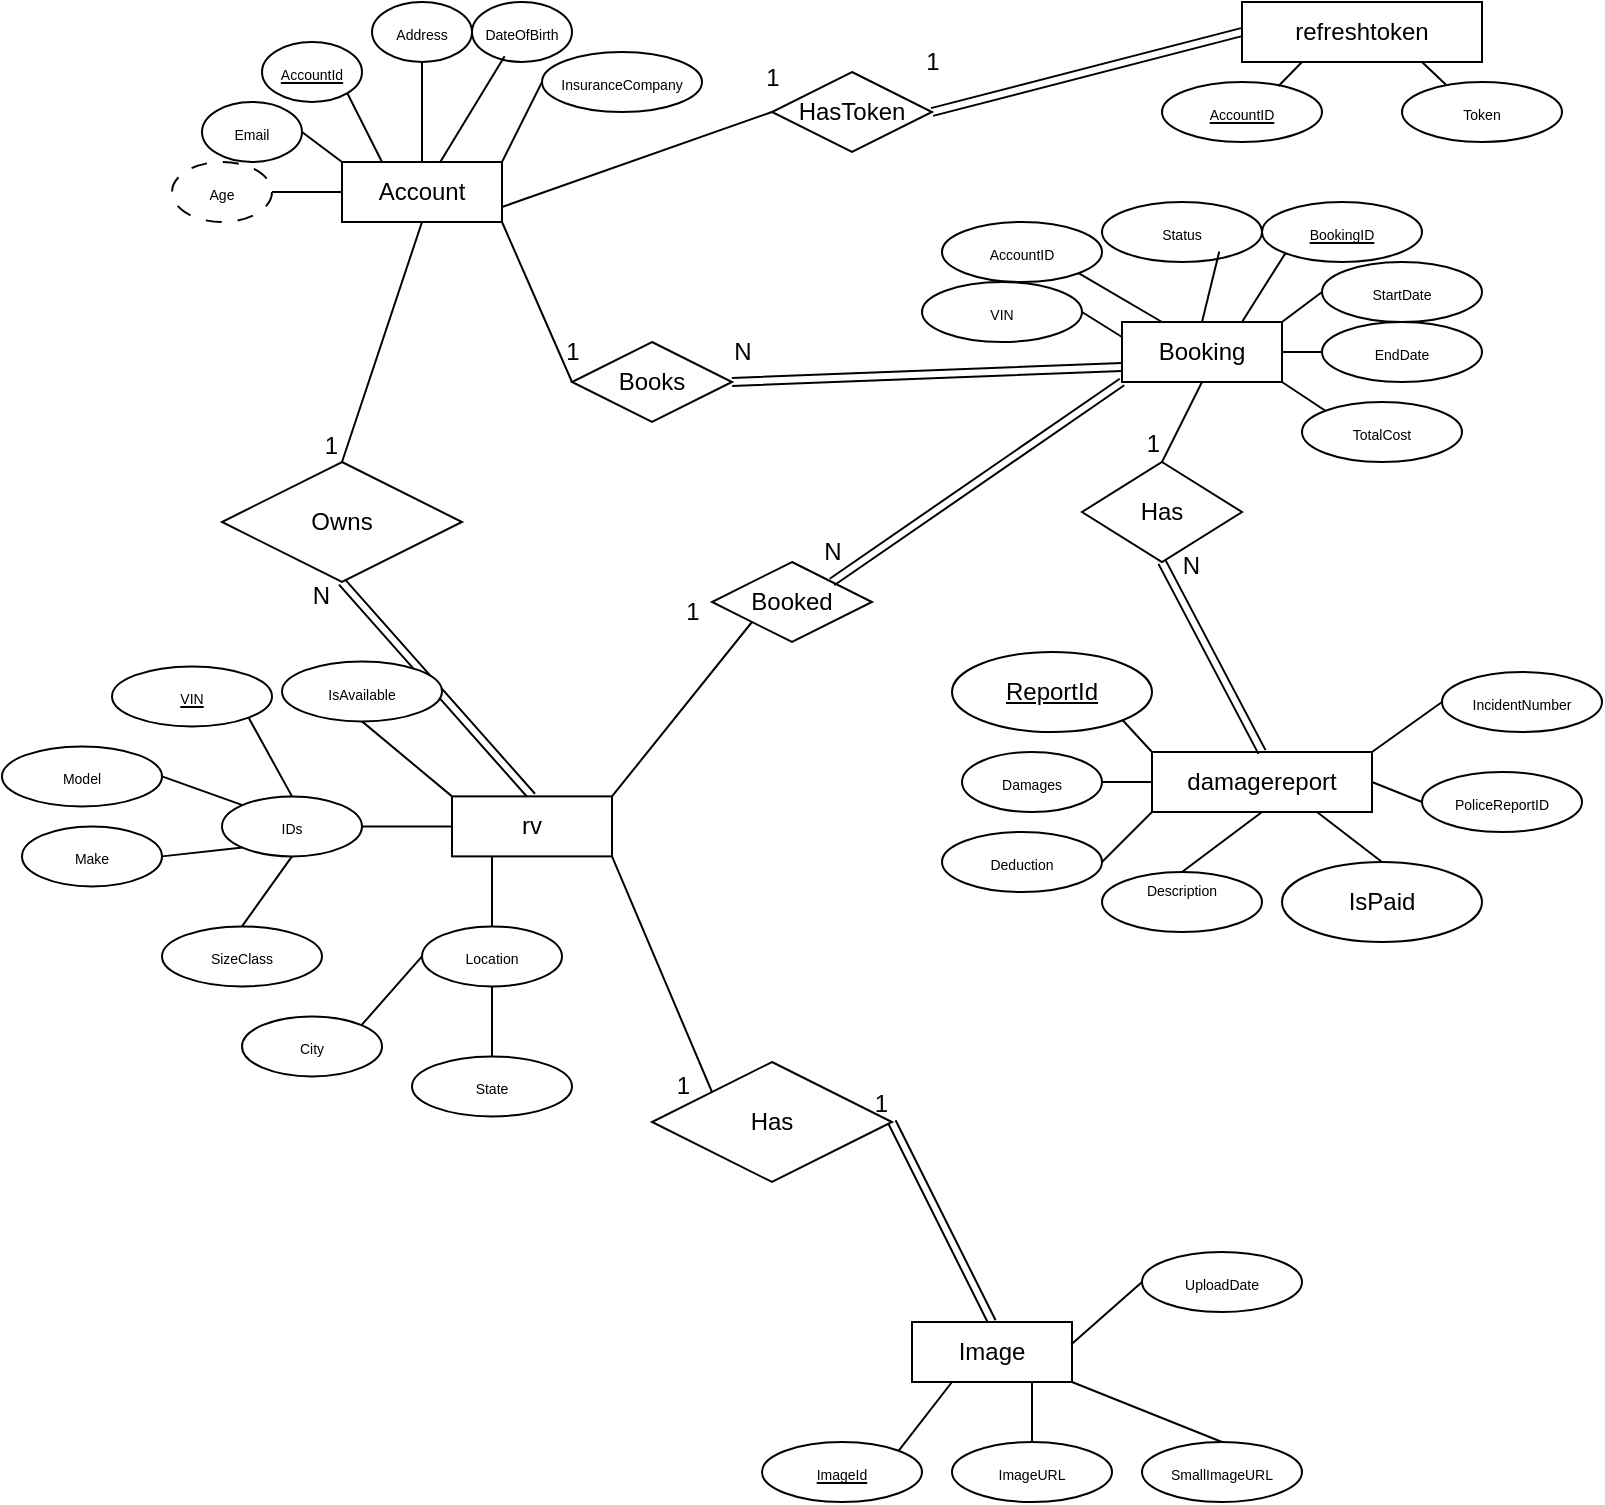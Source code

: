 <mxfile version="27.0.9">
  <diagram name="Page-1" id="gnzkqV7MSjKjHbx5_xEv">
    <mxGraphModel dx="1701" dy="898" grid="1" gridSize="10" guides="1" tooltips="1" connect="1" arrows="1" fold="1" page="1" pageScale="1" pageWidth="850" pageHeight="1100" math="0" shadow="0">
      <root>
        <mxCell id="0" />
        <mxCell id="1" parent="0" />
        <mxCell id="kbWp9_dXnPDkXdaLxwOh-1" value="&lt;div&gt;Booking&lt;/div&gt;" style="rounded=0;whiteSpace=wrap;html=1;" parent="1" vertex="1">
          <mxGeometry x="600" y="240" width="80" height="30" as="geometry" />
        </mxCell>
        <mxCell id="kbWp9_dXnPDkXdaLxwOh-2" value="&lt;div&gt;refreshtoken&lt;/div&gt;" style="rounded=0;whiteSpace=wrap;html=1;" parent="1" vertex="1">
          <mxGeometry x="660" y="80" width="120" height="30" as="geometry" />
        </mxCell>
        <mxCell id="kbWp9_dXnPDkXdaLxwOh-3" value="HasToken" style="rhombus;whiteSpace=wrap;html=1;" parent="1" vertex="1">
          <mxGeometry x="425" y="115" width="80" height="40" as="geometry" />
        </mxCell>
        <mxCell id="kbWp9_dXnPDkXdaLxwOh-5" value="&lt;font style=&quot;font-size: 7px;&quot;&gt;&lt;u&gt;AccountID&lt;/u&gt;&lt;/font&gt;" style="ellipse;whiteSpace=wrap;html=1;" parent="1" vertex="1">
          <mxGeometry x="620" y="120" width="80" height="30" as="geometry" />
        </mxCell>
        <mxCell id="kbWp9_dXnPDkXdaLxwOh-6" value="&lt;font style=&quot;font-size: 7px;&quot;&gt;Token&lt;/font&gt;" style="ellipse;whiteSpace=wrap;html=1;" parent="1" vertex="1">
          <mxGeometry x="740" y="120" width="80" height="30" as="geometry" />
        </mxCell>
        <mxCell id="kbWp9_dXnPDkXdaLxwOh-7" value="&lt;font style=&quot;font-size: 7px;&quot;&gt;AccountID&lt;/font&gt;" style="ellipse;whiteSpace=wrap;html=1;" parent="1" vertex="1">
          <mxGeometry x="510" y="190" width="80" height="30" as="geometry" />
        </mxCell>
        <mxCell id="kbWp9_dXnPDkXdaLxwOh-8" value="&lt;font style=&quot;font-size: 7px;&quot;&gt;&lt;u&gt;BookingID&lt;/u&gt;&lt;/font&gt;" style="ellipse;whiteSpace=wrap;html=1;" parent="1" vertex="1">
          <mxGeometry x="670" y="180" width="80" height="30" as="geometry" />
        </mxCell>
        <mxCell id="kbWp9_dXnPDkXdaLxwOh-9" value="&lt;font style=&quot;font-size: 7px;&quot;&gt;EndDate&lt;/font&gt;" style="ellipse;whiteSpace=wrap;html=1;" parent="1" vertex="1">
          <mxGeometry x="700" y="240" width="80" height="30" as="geometry" />
        </mxCell>
        <mxCell id="kbWp9_dXnPDkXdaLxwOh-10" value="&lt;font style=&quot;font-size: 7px;&quot;&gt;StartDate&lt;/font&gt;" style="ellipse;whiteSpace=wrap;html=1;" parent="1" vertex="1">
          <mxGeometry x="700" y="210" width="80" height="30" as="geometry" />
        </mxCell>
        <mxCell id="kbWp9_dXnPDkXdaLxwOh-11" value="&lt;font style=&quot;font-size: 7px;&quot;&gt;Status&lt;/font&gt;" style="ellipse;whiteSpace=wrap;html=1;" parent="1" vertex="1">
          <mxGeometry x="590" y="180" width="80" height="30" as="geometry" />
        </mxCell>
        <mxCell id="kbWp9_dXnPDkXdaLxwOh-12" value="&lt;font style=&quot;font-size: 7px;&quot;&gt;TotalCost&lt;/font&gt;" style="ellipse;whiteSpace=wrap;html=1;" parent="1" vertex="1">
          <mxGeometry x="690" y="280" width="80" height="30" as="geometry" />
        </mxCell>
        <mxCell id="kbWp9_dXnPDkXdaLxwOh-13" value="&lt;font style=&quot;font-size: 7px;&quot;&gt;VIN&lt;/font&gt;" style="ellipse;whiteSpace=wrap;html=1;" parent="1" vertex="1">
          <mxGeometry x="500" y="220" width="80" height="30" as="geometry" />
        </mxCell>
        <mxCell id="kbWp9_dXnPDkXdaLxwOh-14" value="" style="endArrow=none;html=1;rounded=0;entryX=0.25;entryY=1;entryDx=0;entryDy=0;exitX=0.727;exitY=0.071;exitDx=0;exitDy=0;exitPerimeter=0;" parent="1" source="kbWp9_dXnPDkXdaLxwOh-5" target="kbWp9_dXnPDkXdaLxwOh-2" edge="1">
          <mxGeometry width="50" height="50" relative="1" as="geometry">
            <mxPoint x="450" y="470" as="sourcePoint" />
            <mxPoint x="500" y="420" as="targetPoint" />
          </mxGeometry>
        </mxCell>
        <mxCell id="kbWp9_dXnPDkXdaLxwOh-15" value="" style="endArrow=none;html=1;rounded=0;entryX=0.75;entryY=1;entryDx=0;entryDy=0;exitX=0.275;exitY=0.047;exitDx=0;exitDy=0;exitPerimeter=0;" parent="1" source="kbWp9_dXnPDkXdaLxwOh-6" target="kbWp9_dXnPDkXdaLxwOh-2" edge="1">
          <mxGeometry width="50" height="50" relative="1" as="geometry">
            <mxPoint x="680" y="127" as="sourcePoint" />
            <mxPoint x="702" y="110" as="targetPoint" />
          </mxGeometry>
        </mxCell>
        <mxCell id="kbWp9_dXnPDkXdaLxwOh-16" value="" style="endArrow=none;html=1;rounded=0;entryX=1;entryY=1;entryDx=0;entryDy=0;exitX=0;exitY=0;exitDx=0;exitDy=0;" parent="1" source="kbWp9_dXnPDkXdaLxwOh-12" target="kbWp9_dXnPDkXdaLxwOh-1" edge="1">
          <mxGeometry width="50" height="50" relative="1" as="geometry">
            <mxPoint x="450" y="460" as="sourcePoint" />
            <mxPoint x="500" y="410" as="targetPoint" />
          </mxGeometry>
        </mxCell>
        <mxCell id="kbWp9_dXnPDkXdaLxwOh-17" value="" style="endArrow=none;html=1;rounded=0;entryX=1;entryY=0.5;entryDx=0;entryDy=0;exitX=0;exitY=0.5;exitDx=0;exitDy=0;" parent="1" source="kbWp9_dXnPDkXdaLxwOh-9" target="kbWp9_dXnPDkXdaLxwOh-1" edge="1">
          <mxGeometry width="50" height="50" relative="1" as="geometry">
            <mxPoint x="712" y="284" as="sourcePoint" />
            <mxPoint x="690" y="270" as="targetPoint" />
          </mxGeometry>
        </mxCell>
        <mxCell id="kbWp9_dXnPDkXdaLxwOh-18" value="" style="endArrow=none;html=1;rounded=0;entryX=1;entryY=1;entryDx=0;entryDy=0;exitX=0;exitY=0.5;exitDx=0;exitDy=0;" parent="1" source="kbWp9_dXnPDkXdaLxwOh-10" edge="1">
          <mxGeometry width="50" height="50" relative="1" as="geometry">
            <mxPoint x="702" y="254" as="sourcePoint" />
            <mxPoint x="680" y="240" as="targetPoint" />
          </mxGeometry>
        </mxCell>
        <mxCell id="kbWp9_dXnPDkXdaLxwOh-19" value="" style="endArrow=none;html=1;rounded=0;entryX=0.75;entryY=0;entryDx=0;entryDy=0;exitX=0;exitY=1;exitDx=0;exitDy=0;" parent="1" source="kbWp9_dXnPDkXdaLxwOh-8" target="kbWp9_dXnPDkXdaLxwOh-1" edge="1">
          <mxGeometry width="50" height="50" relative="1" as="geometry">
            <mxPoint x="692" y="244" as="sourcePoint" />
            <mxPoint x="670" y="230" as="targetPoint" />
          </mxGeometry>
        </mxCell>
        <mxCell id="kbWp9_dXnPDkXdaLxwOh-20" value="" style="endArrow=none;html=1;rounded=0;entryX=0.5;entryY=0;entryDx=0;entryDy=0;exitX=0.733;exitY=0.825;exitDx=0;exitDy=0;exitPerimeter=0;" parent="1" source="kbWp9_dXnPDkXdaLxwOh-11" target="kbWp9_dXnPDkXdaLxwOh-1" edge="1">
          <mxGeometry width="50" height="50" relative="1" as="geometry">
            <mxPoint x="672" y="224" as="sourcePoint" />
            <mxPoint x="650" y="210" as="targetPoint" />
          </mxGeometry>
        </mxCell>
        <mxCell id="kbWp9_dXnPDkXdaLxwOh-21" value="" style="endArrow=none;html=1;rounded=0;entryX=1;entryY=1;entryDx=0;entryDy=0;exitX=0.25;exitY=0;exitDx=0;exitDy=0;" parent="1" source="kbWp9_dXnPDkXdaLxwOh-1" target="kbWp9_dXnPDkXdaLxwOh-7" edge="1">
          <mxGeometry width="50" height="50" relative="1" as="geometry">
            <mxPoint x="622" y="254" as="sourcePoint" />
            <mxPoint x="600" y="240" as="targetPoint" />
          </mxGeometry>
        </mxCell>
        <mxCell id="kbWp9_dXnPDkXdaLxwOh-22" value="" style="endArrow=none;html=1;rounded=0;entryX=1;entryY=0.5;entryDx=0;entryDy=0;exitX=0;exitY=0.25;exitDx=0;exitDy=0;" parent="1" source="kbWp9_dXnPDkXdaLxwOh-1" target="kbWp9_dXnPDkXdaLxwOh-13" edge="1">
          <mxGeometry width="50" height="50" relative="1" as="geometry">
            <mxPoint x="602" y="264" as="sourcePoint" />
            <mxPoint x="580" y="250" as="targetPoint" />
          </mxGeometry>
        </mxCell>
        <mxCell id="kbWp9_dXnPDkXdaLxwOh-23" value="Owns" style="shape=rhombus;perimeter=rhombusPerimeter;whiteSpace=wrap;html=1;align=center;" parent="1" vertex="1">
          <mxGeometry x="150" y="310" width="120" height="60" as="geometry" />
        </mxCell>
        <mxCell id="kbWp9_dXnPDkXdaLxwOh-24" value="&lt;div&gt;damagereport&lt;/div&gt;" style="rounded=0;whiteSpace=wrap;html=1;" parent="1" vertex="1">
          <mxGeometry x="615" y="455" width="110" height="30" as="geometry" />
        </mxCell>
        <mxCell id="kbWp9_dXnPDkXdaLxwOh-25" value="&lt;font style=&quot;font-size: 7px;&quot;&gt;IncidentNumber&lt;/font&gt;" style="ellipse;whiteSpace=wrap;html=1;" parent="1" vertex="1">
          <mxGeometry x="760" y="415" width="80" height="30" as="geometry" />
        </mxCell>
        <mxCell id="kbWp9_dXnPDkXdaLxwOh-26" value="&lt;font style=&quot;font-size: 7px;&quot;&gt;Damages&lt;/font&gt;" style="ellipse;whiteSpace=wrap;html=1;" parent="1" vertex="1">
          <mxGeometry x="520" y="455" width="70" height="30" as="geometry" />
        </mxCell>
        <mxCell id="kbWp9_dXnPDkXdaLxwOh-27" value="&lt;font style=&quot;font-size: 7px;&quot;&gt;Deduction&lt;/font&gt;" style="ellipse;whiteSpace=wrap;html=1;" parent="1" vertex="1">
          <mxGeometry x="510" y="495" width="80" height="30" as="geometry" />
        </mxCell>
        <mxCell id="kbWp9_dXnPDkXdaLxwOh-28" value="&lt;font style=&quot;font-size: 7px;&quot;&gt;PoliceReportID&lt;/font&gt;" style="ellipse;whiteSpace=wrap;html=1;" parent="1" vertex="1">
          <mxGeometry x="750" y="465" width="80" height="30" as="geometry" />
        </mxCell>
        <mxCell id="kbWp9_dXnPDkXdaLxwOh-29" value="&lt;font style=&quot;font-size: 7px;&quot;&gt;Description&lt;/font&gt;&lt;div&gt;&lt;font style=&quot;font-size: 7px;&quot;&gt;&lt;br&gt;&lt;/font&gt;&lt;/div&gt;" style="ellipse;whiteSpace=wrap;html=1;" parent="1" vertex="1">
          <mxGeometry x="590" y="515" width="80" height="30" as="geometry" />
        </mxCell>
        <mxCell id="kbWp9_dXnPDkXdaLxwOh-30" value="IsPaid" style="ellipse;whiteSpace=wrap;html=1;align=center;" parent="1" vertex="1">
          <mxGeometry x="680" y="510" width="100" height="40" as="geometry" />
        </mxCell>
        <mxCell id="kbWp9_dXnPDkXdaLxwOh-31" value="ReportId" style="ellipse;whiteSpace=wrap;html=1;align=center;fontStyle=4;" parent="1" vertex="1">
          <mxGeometry x="515" y="405" width="100" height="40" as="geometry" />
        </mxCell>
        <mxCell id="kbWp9_dXnPDkXdaLxwOh-32" value="" style="endArrow=none;html=1;rounded=0;exitX=1;exitY=1;exitDx=0;exitDy=0;entryX=0;entryY=0;entryDx=0;entryDy=0;" parent="1" source="kbWp9_dXnPDkXdaLxwOh-31" target="kbWp9_dXnPDkXdaLxwOh-24" edge="1">
          <mxGeometry relative="1" as="geometry">
            <mxPoint x="580" y="515" as="sourcePoint" />
            <mxPoint x="740" y="515" as="targetPoint" />
          </mxGeometry>
        </mxCell>
        <mxCell id="kbWp9_dXnPDkXdaLxwOh-33" value="" style="endArrow=none;html=1;rounded=0;exitX=1;exitY=0.5;exitDx=0;exitDy=0;entryX=0;entryY=0.5;entryDx=0;entryDy=0;" parent="1" source="kbWp9_dXnPDkXdaLxwOh-26" target="kbWp9_dXnPDkXdaLxwOh-24" edge="1">
          <mxGeometry relative="1" as="geometry">
            <mxPoint x="580" y="515" as="sourcePoint" />
            <mxPoint x="740" y="515" as="targetPoint" />
          </mxGeometry>
        </mxCell>
        <mxCell id="kbWp9_dXnPDkXdaLxwOh-34" value="" style="endArrow=none;html=1;rounded=0;exitX=1;exitY=0.5;exitDx=0;exitDy=0;entryX=0;entryY=1;entryDx=0;entryDy=0;" parent="1" source="kbWp9_dXnPDkXdaLxwOh-27" target="kbWp9_dXnPDkXdaLxwOh-24" edge="1">
          <mxGeometry relative="1" as="geometry">
            <mxPoint x="580" y="515" as="sourcePoint" />
            <mxPoint x="740" y="515" as="targetPoint" />
          </mxGeometry>
        </mxCell>
        <mxCell id="kbWp9_dXnPDkXdaLxwOh-35" value="" style="endArrow=none;html=1;rounded=0;exitX=0.5;exitY=0;exitDx=0;exitDy=0;entryX=0.5;entryY=1;entryDx=0;entryDy=0;" parent="1" source="kbWp9_dXnPDkXdaLxwOh-29" target="kbWp9_dXnPDkXdaLxwOh-24" edge="1">
          <mxGeometry relative="1" as="geometry">
            <mxPoint x="580" y="515" as="sourcePoint" />
            <mxPoint x="740" y="515" as="targetPoint" />
          </mxGeometry>
        </mxCell>
        <mxCell id="kbWp9_dXnPDkXdaLxwOh-36" value="" style="endArrow=none;html=1;rounded=0;entryX=0.5;entryY=0;entryDx=0;entryDy=0;exitX=0.75;exitY=1;exitDx=0;exitDy=0;" parent="1" source="kbWp9_dXnPDkXdaLxwOh-24" target="kbWp9_dXnPDkXdaLxwOh-30" edge="1">
          <mxGeometry relative="1" as="geometry">
            <mxPoint x="565" y="505" as="sourcePoint" />
            <mxPoint x="725" y="505" as="targetPoint" />
          </mxGeometry>
        </mxCell>
        <mxCell id="kbWp9_dXnPDkXdaLxwOh-37" value="" style="endArrow=none;html=1;rounded=0;exitX=1;exitY=0.5;exitDx=0;exitDy=0;entryX=0;entryY=0.5;entryDx=0;entryDy=0;" parent="1" source="kbWp9_dXnPDkXdaLxwOh-24" target="kbWp9_dXnPDkXdaLxwOh-28" edge="1">
          <mxGeometry relative="1" as="geometry">
            <mxPoint x="580" y="515" as="sourcePoint" />
            <mxPoint x="740" y="515" as="targetPoint" />
          </mxGeometry>
        </mxCell>
        <mxCell id="kbWp9_dXnPDkXdaLxwOh-38" value="" style="endArrow=none;html=1;rounded=0;entryX=0;entryY=0.5;entryDx=0;entryDy=0;exitX=1;exitY=0;exitDx=0;exitDy=0;" parent="1" source="kbWp9_dXnPDkXdaLxwOh-24" target="kbWp9_dXnPDkXdaLxwOh-25" edge="1">
          <mxGeometry relative="1" as="geometry">
            <mxPoint x="580" y="515" as="sourcePoint" />
            <mxPoint x="740" y="515" as="targetPoint" />
          </mxGeometry>
        </mxCell>
        <mxCell id="kbWp9_dXnPDkXdaLxwOh-39" value="" style="shape=link;html=1;rounded=0;exitX=0.5;exitY=0;exitDx=0;exitDy=0;entryX=0.5;entryY=1;entryDx=0;entryDy=0;" parent="1" source="kbWp9_dXnPDkXdaLxwOh-105" target="kbWp9_dXnPDkXdaLxwOh-23" edge="1">
          <mxGeometry relative="1" as="geometry">
            <mxPoint x="240" y="360" as="sourcePoint" />
            <mxPoint x="400" y="360" as="targetPoint" />
          </mxGeometry>
        </mxCell>
        <mxCell id="kbWp9_dXnPDkXdaLxwOh-40" value="N" style="resizable=0;html=1;whiteSpace=wrap;align=right;verticalAlign=bottom;" parent="kbWp9_dXnPDkXdaLxwOh-39" connectable="0" vertex="1">
          <mxGeometry x="1" relative="1" as="geometry">
            <mxPoint x="-5" y="15" as="offset" />
          </mxGeometry>
        </mxCell>
        <mxCell id="kbWp9_dXnPDkXdaLxwOh-41" value="" style="endArrow=none;html=1;rounded=0;entryX=0.5;entryY=0;entryDx=0;entryDy=0;exitX=0.5;exitY=1;exitDx=0;exitDy=0;" parent="1" source="kbWp9_dXnPDkXdaLxwOh-45" target="kbWp9_dXnPDkXdaLxwOh-23" edge="1">
          <mxGeometry relative="1" as="geometry">
            <mxPoint x="240" y="360" as="sourcePoint" />
            <mxPoint x="400" y="360" as="targetPoint" />
          </mxGeometry>
        </mxCell>
        <mxCell id="kbWp9_dXnPDkXdaLxwOh-42" value="1" style="resizable=0;html=1;whiteSpace=wrap;align=right;verticalAlign=bottom;" parent="kbWp9_dXnPDkXdaLxwOh-41" connectable="0" vertex="1">
          <mxGeometry x="1" relative="1" as="geometry" />
        </mxCell>
        <mxCell id="kbWp9_dXnPDkXdaLxwOh-43" value="" style="group" parent="1" connectable="0" vertex="1">
          <mxGeometry x="140" y="80" width="250" height="110" as="geometry" />
        </mxCell>
        <mxCell id="kbWp9_dXnPDkXdaLxwOh-44" style="edgeStyle=orthogonalEdgeStyle;rounded=0;orthogonalLoop=1;jettySize=auto;html=1;exitX=0.5;exitY=1;exitDx=0;exitDy=0;" parent="kbWp9_dXnPDkXdaLxwOh-43" source="kbWp9_dXnPDkXdaLxwOh-45" edge="1">
          <mxGeometry relative="1" as="geometry">
            <mxPoint x="120.0" y="100.0" as="targetPoint" />
          </mxGeometry>
        </mxCell>
        <mxCell id="kbWp9_dXnPDkXdaLxwOh-45" value="&lt;div&gt;Account&lt;/div&gt;" style="rounded=0;whiteSpace=wrap;html=1;" parent="kbWp9_dXnPDkXdaLxwOh-43" vertex="1">
          <mxGeometry x="70" y="80" width="80" height="30" as="geometry" />
        </mxCell>
        <mxCell id="kbWp9_dXnPDkXdaLxwOh-46" value="&lt;font style=&quot;font-size: 7px;&quot;&gt;&lt;u&gt;AccountId&lt;/u&gt;&lt;/font&gt;" style="ellipse;whiteSpace=wrap;html=1;" parent="kbWp9_dXnPDkXdaLxwOh-43" vertex="1">
          <mxGeometry x="30" y="20" width="50" height="30" as="geometry" />
        </mxCell>
        <mxCell id="kbWp9_dXnPDkXdaLxwOh-47" value="&lt;font style=&quot;font-size: 7px;&quot;&gt;Address&lt;/font&gt;" style="ellipse;whiteSpace=wrap;html=1;" parent="kbWp9_dXnPDkXdaLxwOh-43" vertex="1">
          <mxGeometry x="85" width="50" height="30" as="geometry" />
        </mxCell>
        <mxCell id="kbWp9_dXnPDkXdaLxwOh-48" value="&lt;font style=&quot;font-size: 7px;&quot;&gt;DateOfBirth&lt;/font&gt;" style="ellipse;whiteSpace=wrap;html=1;" parent="kbWp9_dXnPDkXdaLxwOh-43" vertex="1">
          <mxGeometry x="135" width="50" height="30" as="geometry" />
        </mxCell>
        <mxCell id="kbWp9_dXnPDkXdaLxwOh-49" value="&lt;font style=&quot;font-size: 7px;&quot;&gt;InsuranceCompany&lt;/font&gt;" style="ellipse;whiteSpace=wrap;html=1;" parent="kbWp9_dXnPDkXdaLxwOh-43" vertex="1">
          <mxGeometry x="170" y="25" width="80" height="30" as="geometry" />
        </mxCell>
        <mxCell id="kbWp9_dXnPDkXdaLxwOh-50" value="" style="endArrow=none;html=1;rounded=0;entryX=1;entryY=0;entryDx=0;entryDy=0;exitX=0;exitY=0.5;exitDx=0;exitDy=0;" parent="kbWp9_dXnPDkXdaLxwOh-43" source="kbWp9_dXnPDkXdaLxwOh-49" target="kbWp9_dXnPDkXdaLxwOh-45" edge="1">
          <mxGeometry width="50" height="50" relative="1" as="geometry">
            <mxPoint x="172" y="84" as="sourcePoint" />
            <mxPoint x="150" y="70" as="targetPoint" />
          </mxGeometry>
        </mxCell>
        <mxCell id="kbWp9_dXnPDkXdaLxwOh-51" value="" style="endArrow=none;html=1;rounded=0;exitX=0.326;exitY=0.904;exitDx=0;exitDy=0;exitPerimeter=0;" parent="kbWp9_dXnPDkXdaLxwOh-43" source="kbWp9_dXnPDkXdaLxwOh-48" target="kbWp9_dXnPDkXdaLxwOh-45" edge="1">
          <mxGeometry width="50" height="50" relative="1" as="geometry">
            <mxPoint x="172" y="54" as="sourcePoint" />
            <mxPoint x="150" y="40" as="targetPoint" />
          </mxGeometry>
        </mxCell>
        <mxCell id="kbWp9_dXnPDkXdaLxwOh-52" value="" style="endArrow=none;html=1;rounded=0;entryX=0.5;entryY=0;entryDx=0;entryDy=0;exitX=0.5;exitY=1;exitDx=0;exitDy=0;" parent="kbWp9_dXnPDkXdaLxwOh-43" source="kbWp9_dXnPDkXdaLxwOh-47" target="kbWp9_dXnPDkXdaLxwOh-45" edge="1">
          <mxGeometry width="50" height="50" relative="1" as="geometry">
            <mxPoint x="132" y="44" as="sourcePoint" />
            <mxPoint x="110" y="30" as="targetPoint" />
          </mxGeometry>
        </mxCell>
        <mxCell id="kbWp9_dXnPDkXdaLxwOh-53" value="" style="endArrow=none;html=1;rounded=0;entryX=1;entryY=1;entryDx=0;entryDy=0;exitX=0.25;exitY=0;exitDx=0;exitDy=0;" parent="kbWp9_dXnPDkXdaLxwOh-43" source="kbWp9_dXnPDkXdaLxwOh-45" target="kbWp9_dXnPDkXdaLxwOh-46" edge="1">
          <mxGeometry width="50" height="50" relative="1" as="geometry">
            <mxPoint x="102" y="74" as="sourcePoint" />
            <mxPoint x="80" y="60" as="targetPoint" />
          </mxGeometry>
        </mxCell>
        <mxCell id="eeOFodkYIALJH-LuQLqH-1" value="&lt;font style=&quot;font-size: 7px;&quot;&gt;Email&lt;/font&gt;" style="ellipse;whiteSpace=wrap;html=1;" parent="kbWp9_dXnPDkXdaLxwOh-43" vertex="1">
          <mxGeometry y="50" width="50" height="30" as="geometry" />
        </mxCell>
        <mxCell id="eeOFodkYIALJH-LuQLqH-2" value="" style="endArrow=none;html=1;rounded=0;entryX=1;entryY=0.5;entryDx=0;entryDy=0;exitX=0;exitY=0;exitDx=0;exitDy=0;" parent="kbWp9_dXnPDkXdaLxwOh-43" source="kbWp9_dXnPDkXdaLxwOh-45" target="eeOFodkYIALJH-LuQLqH-1" edge="1">
          <mxGeometry width="50" height="50" relative="1" as="geometry">
            <mxPoint x="87" y="94" as="sourcePoint" />
            <mxPoint x="70" y="60" as="targetPoint" />
          </mxGeometry>
        </mxCell>
        <mxCell id="ydFlUFZNbMByDoIbVYhk-1" value="&lt;font style=&quot;font-size: 7px;&quot;&gt;Age&lt;/font&gt;" style="ellipse;whiteSpace=wrap;html=1;dashed=1;dashPattern=8 8;" vertex="1" parent="kbWp9_dXnPDkXdaLxwOh-43">
          <mxGeometry x="-15" y="80" width="50" height="30" as="geometry" />
        </mxCell>
        <mxCell id="ydFlUFZNbMByDoIbVYhk-2" value="" style="endArrow=none;html=1;rounded=0;entryX=0;entryY=0.5;entryDx=0;entryDy=0;exitX=1;exitY=0.5;exitDx=0;exitDy=0;" edge="1" parent="kbWp9_dXnPDkXdaLxwOh-43" source="ydFlUFZNbMByDoIbVYhk-1" target="kbWp9_dXnPDkXdaLxwOh-45">
          <mxGeometry width="50" height="50" relative="1" as="geometry">
            <mxPoint x="75" y="85" as="sourcePoint" />
            <mxPoint x="55" y="70" as="targetPoint" />
          </mxGeometry>
        </mxCell>
        <mxCell id="kbWp9_dXnPDkXdaLxwOh-54" value="Has" style="rhombus;whiteSpace=wrap;html=1;" parent="1" vertex="1">
          <mxGeometry x="580" y="310" width="80" height="50" as="geometry" />
        </mxCell>
        <mxCell id="kbWp9_dXnPDkXdaLxwOh-55" value="" style="shape=link;html=1;rounded=0;entryX=0.5;entryY=0;entryDx=0;entryDy=0;" parent="1" target="kbWp9_dXnPDkXdaLxwOh-24" edge="1">
          <mxGeometry relative="1" as="geometry">
            <mxPoint x="620" y="360" as="sourcePoint" />
            <mxPoint x="670" y="400" as="targetPoint" />
          </mxGeometry>
        </mxCell>
        <mxCell id="kbWp9_dXnPDkXdaLxwOh-56" value="N" style="resizable=0;html=1;whiteSpace=wrap;align=right;verticalAlign=bottom;" parent="kbWp9_dXnPDkXdaLxwOh-55" connectable="0" vertex="1">
          <mxGeometry x="1" relative="1" as="geometry">
            <mxPoint x="-30" y="-85" as="offset" />
          </mxGeometry>
        </mxCell>
        <mxCell id="kbWp9_dXnPDkXdaLxwOh-57" value="" style="endArrow=none;html=1;rounded=0;entryX=0.5;entryY=0;entryDx=0;entryDy=0;exitX=0.5;exitY=1;exitDx=0;exitDy=0;" parent="1" source="kbWp9_dXnPDkXdaLxwOh-1" target="kbWp9_dXnPDkXdaLxwOh-54" edge="1">
          <mxGeometry relative="1" as="geometry">
            <mxPoint x="430" y="320" as="sourcePoint" />
            <mxPoint x="590" y="320" as="targetPoint" />
          </mxGeometry>
        </mxCell>
        <mxCell id="kbWp9_dXnPDkXdaLxwOh-58" value="1" style="resizable=0;html=1;whiteSpace=wrap;align=right;verticalAlign=bottom;" parent="kbWp9_dXnPDkXdaLxwOh-57" connectable="0" vertex="1">
          <mxGeometry x="1" relative="1" as="geometry" />
        </mxCell>
        <mxCell id="kbWp9_dXnPDkXdaLxwOh-59" value="Has" style="shape=rhombus;perimeter=rhombusPerimeter;whiteSpace=wrap;html=1;align=center;" parent="1" vertex="1">
          <mxGeometry x="365" y="610" width="120" height="60" as="geometry" />
        </mxCell>
        <mxCell id="kbWp9_dXnPDkXdaLxwOh-60" value="" style="endArrow=none;html=1;rounded=0;entryX=1;entryY=0.75;entryDx=0;entryDy=0;exitX=0;exitY=0.5;exitDx=0;exitDy=0;" parent="1" source="kbWp9_dXnPDkXdaLxwOh-3" target="kbWp9_dXnPDkXdaLxwOh-45" edge="1">
          <mxGeometry width="50" height="50" relative="1" as="geometry">
            <mxPoint x="430" y="430" as="sourcePoint" />
            <mxPoint x="480" y="380" as="targetPoint" />
          </mxGeometry>
        </mxCell>
        <mxCell id="kbWp9_dXnPDkXdaLxwOh-61" value="" style="shape=link;html=1;rounded=0;entryX=1;entryY=0.5;entryDx=0;entryDy=0;exitX=0;exitY=0.5;exitDx=0;exitDy=0;" parent="1" source="kbWp9_dXnPDkXdaLxwOh-2" target="kbWp9_dXnPDkXdaLxwOh-3" edge="1">
          <mxGeometry width="100" relative="1" as="geometry">
            <mxPoint x="410" y="400" as="sourcePoint" />
            <mxPoint x="510" y="400" as="targetPoint" />
          </mxGeometry>
        </mxCell>
        <mxCell id="kbWp9_dXnPDkXdaLxwOh-62" value="1" style="text;html=1;align=center;verticalAlign=middle;resizable=0;points=[];autosize=1;strokeColor=none;fillColor=none;" parent="1" vertex="1">
          <mxGeometry x="410" y="103" width="30" height="30" as="geometry" />
        </mxCell>
        <mxCell id="kbWp9_dXnPDkXdaLxwOh-63" value="1" style="text;html=1;align=center;verticalAlign=middle;resizable=0;points=[];autosize=1;strokeColor=none;fillColor=none;" parent="1" vertex="1">
          <mxGeometry x="490" y="95" width="30" height="30" as="geometry" />
        </mxCell>
        <mxCell id="kbWp9_dXnPDkXdaLxwOh-64" value="" style="endArrow=none;html=1;rounded=0;exitX=1;exitY=1;exitDx=0;exitDy=0;entryX=0;entryY=0;entryDx=0;entryDy=0;" parent="1" source="kbWp9_dXnPDkXdaLxwOh-105" target="kbWp9_dXnPDkXdaLxwOh-59" edge="1">
          <mxGeometry relative="1" as="geometry">
            <mxPoint x="260" y="470" as="sourcePoint" />
            <mxPoint x="420" y="470" as="targetPoint" />
          </mxGeometry>
        </mxCell>
        <mxCell id="kbWp9_dXnPDkXdaLxwOh-65" value="1" style="resizable=0;html=1;whiteSpace=wrap;align=right;verticalAlign=bottom;" parent="kbWp9_dXnPDkXdaLxwOh-64" connectable="0" vertex="1">
          <mxGeometry x="1" relative="1" as="geometry">
            <mxPoint x="-10" y="5" as="offset" />
          </mxGeometry>
        </mxCell>
        <mxCell id="kbWp9_dXnPDkXdaLxwOh-66" value="Books" style="rhombus;whiteSpace=wrap;html=1;" parent="1" vertex="1">
          <mxGeometry x="325" y="250" width="80" height="40" as="geometry" />
        </mxCell>
        <mxCell id="kbWp9_dXnPDkXdaLxwOh-67" value="" style="shape=link;html=1;rounded=0;entryX=1;entryY=0.5;entryDx=0;entryDy=0;exitX=0.5;exitY=0;exitDx=0;exitDy=0;" parent="1" source="kbWp9_dXnPDkXdaLxwOh-87" target="kbWp9_dXnPDkXdaLxwOh-59" edge="1">
          <mxGeometry relative="1" as="geometry">
            <mxPoint x="440" y="765" as="sourcePoint" />
            <mxPoint x="440" y="700" as="targetPoint" />
          </mxGeometry>
        </mxCell>
        <mxCell id="kbWp9_dXnPDkXdaLxwOh-68" value="1" style="resizable=0;html=1;whiteSpace=wrap;align=right;verticalAlign=bottom;" parent="kbWp9_dXnPDkXdaLxwOh-67" connectable="0" vertex="1">
          <mxGeometry x="1" relative="1" as="geometry" />
        </mxCell>
        <mxCell id="kbWp9_dXnPDkXdaLxwOh-69" value="" style="endArrow=none;html=1;rounded=0;exitX=1;exitY=1;exitDx=0;exitDy=0;entryX=0;entryY=0.5;entryDx=0;entryDy=0;" parent="1" source="kbWp9_dXnPDkXdaLxwOh-45" target="kbWp9_dXnPDkXdaLxwOh-66" edge="1">
          <mxGeometry width="50" height="50" relative="1" as="geometry">
            <mxPoint x="430" y="430" as="sourcePoint" />
            <mxPoint x="480" y="380" as="targetPoint" />
          </mxGeometry>
        </mxCell>
        <mxCell id="kbWp9_dXnPDkXdaLxwOh-70" value="" style="shape=link;html=1;rounded=0;exitX=1;exitY=0.5;exitDx=0;exitDy=0;entryX=0;entryY=0.75;entryDx=0;entryDy=0;" parent="1" source="kbWp9_dXnPDkXdaLxwOh-66" target="kbWp9_dXnPDkXdaLxwOh-1" edge="1">
          <mxGeometry width="100" relative="1" as="geometry">
            <mxPoint x="410" y="400" as="sourcePoint" />
            <mxPoint x="510" y="400" as="targetPoint" />
          </mxGeometry>
        </mxCell>
        <mxCell id="kbWp9_dXnPDkXdaLxwOh-71" value="N" style="text;html=1;align=center;verticalAlign=middle;resizable=0;points=[];autosize=1;strokeColor=none;fillColor=none;" parent="1" vertex="1">
          <mxGeometry x="395" y="240" width="30" height="30" as="geometry" />
        </mxCell>
        <mxCell id="kbWp9_dXnPDkXdaLxwOh-72" value="1" style="text;html=1;align=center;verticalAlign=middle;resizable=0;points=[];autosize=1;strokeColor=none;fillColor=none;" parent="1" vertex="1">
          <mxGeometry x="310" y="240" width="30" height="30" as="geometry" />
        </mxCell>
        <mxCell id="kbWp9_dXnPDkXdaLxwOh-73" value="Booked" style="rhombus;whiteSpace=wrap;html=1;" parent="1" vertex="1">
          <mxGeometry x="395" y="360" width="80" height="40" as="geometry" />
        </mxCell>
        <mxCell id="kbWp9_dXnPDkXdaLxwOh-74" value="" style="endArrow=none;html=1;rounded=0;entryX=0;entryY=1;entryDx=0;entryDy=0;exitX=1;exitY=0;exitDx=0;exitDy=0;" parent="1" source="kbWp9_dXnPDkXdaLxwOh-105" target="kbWp9_dXnPDkXdaLxwOh-73" edge="1">
          <mxGeometry width="50" height="50" relative="1" as="geometry">
            <mxPoint x="430" y="530" as="sourcePoint" />
            <mxPoint x="480" y="480" as="targetPoint" />
          </mxGeometry>
        </mxCell>
        <mxCell id="kbWp9_dXnPDkXdaLxwOh-75" value="" style="shape=link;html=1;rounded=0;exitX=1;exitY=0;exitDx=0;exitDy=0;entryX=0;entryY=1;entryDx=0;entryDy=0;" parent="1" source="kbWp9_dXnPDkXdaLxwOh-73" target="kbWp9_dXnPDkXdaLxwOh-1" edge="1">
          <mxGeometry width="100" relative="1" as="geometry">
            <mxPoint x="410" y="400" as="sourcePoint" />
            <mxPoint x="510" y="400" as="targetPoint" />
          </mxGeometry>
        </mxCell>
        <mxCell id="kbWp9_dXnPDkXdaLxwOh-76" value="1" style="text;html=1;align=center;verticalAlign=middle;resizable=0;points=[];autosize=1;strokeColor=none;fillColor=none;" parent="1" vertex="1">
          <mxGeometry x="370" y="370" width="30" height="30" as="geometry" />
        </mxCell>
        <mxCell id="kbWp9_dXnPDkXdaLxwOh-78" value="N" style="text;html=1;align=center;verticalAlign=middle;resizable=0;points=[];autosize=1;strokeColor=none;fillColor=none;" parent="1" vertex="1">
          <mxGeometry x="440" y="340" width="30" height="30" as="geometry" />
        </mxCell>
        <mxCell id="kbWp9_dXnPDkXdaLxwOh-86" value="" style="group" parent="1" connectable="0" vertex="1">
          <mxGeometry x="420" y="705" width="270" height="125" as="geometry" />
        </mxCell>
        <mxCell id="kbWp9_dXnPDkXdaLxwOh-87" value="&lt;div&gt;Image&lt;/div&gt;" style="rounded=0;whiteSpace=wrap;html=1;" parent="kbWp9_dXnPDkXdaLxwOh-86" vertex="1">
          <mxGeometry x="75" y="35" width="80" height="30" as="geometry" />
        </mxCell>
        <mxCell id="kbWp9_dXnPDkXdaLxwOh-88" value="&lt;font style=&quot;font-size: 7px;&quot;&gt;ImageURL&lt;/font&gt;" style="ellipse;whiteSpace=wrap;html=1;" parent="kbWp9_dXnPDkXdaLxwOh-86" vertex="1">
          <mxGeometry x="95" y="95" width="80" height="30" as="geometry" />
        </mxCell>
        <mxCell id="kbWp9_dXnPDkXdaLxwOh-89" value="&lt;font style=&quot;font-size: 7px;&quot;&gt;SmallImageURL&lt;/font&gt;" style="ellipse;whiteSpace=wrap;html=1;" parent="kbWp9_dXnPDkXdaLxwOh-86" vertex="1">
          <mxGeometry x="190" y="95" width="80" height="30" as="geometry" />
        </mxCell>
        <mxCell id="kbWp9_dXnPDkXdaLxwOh-90" value="" style="endArrow=none;html=1;rounded=0;entryX=1;entryY=0;entryDx=0;entryDy=0;exitX=0.25;exitY=1;exitDx=0;exitDy=0;" parent="kbWp9_dXnPDkXdaLxwOh-86" source="kbWp9_dXnPDkXdaLxwOh-87" target="kbWp9_dXnPDkXdaLxwOh-95" edge="1">
          <mxGeometry width="50" height="50" relative="1" as="geometry">
            <mxPoint x="77" y="49" as="sourcePoint" />
            <mxPoint x="58.716" y="40.442" as="targetPoint" />
          </mxGeometry>
        </mxCell>
        <mxCell id="kbWp9_dXnPDkXdaLxwOh-91" value="" style="endArrow=none;html=1;rounded=0;entryX=0.5;entryY=0;entryDx=0;entryDy=0;exitX=1;exitY=1;exitDx=0;exitDy=0;" parent="kbWp9_dXnPDkXdaLxwOh-86" source="kbWp9_dXnPDkXdaLxwOh-87" target="kbWp9_dXnPDkXdaLxwOh-89" edge="1">
          <mxGeometry width="50" height="50" relative="1" as="geometry">
            <mxPoint x="150" y="65" as="sourcePoint" />
            <mxPoint x="105" y="5" as="targetPoint" />
          </mxGeometry>
        </mxCell>
        <mxCell id="kbWp9_dXnPDkXdaLxwOh-92" value="" style="endArrow=none;html=1;rounded=0;entryX=0.995;entryY=0.376;entryDx=0;entryDy=0;exitX=0;exitY=0.5;exitDx=0;exitDy=0;entryPerimeter=0;" parent="kbWp9_dXnPDkXdaLxwOh-86" source="kbWp9_dXnPDkXdaLxwOh-94" target="kbWp9_dXnPDkXdaLxwOh-87" edge="1">
          <mxGeometry width="50" height="50" relative="1" as="geometry">
            <mxPoint x="176.284" y="30.442" as="sourcePoint" />
            <mxPoint x="165" y="45" as="targetPoint" />
          </mxGeometry>
        </mxCell>
        <mxCell id="kbWp9_dXnPDkXdaLxwOh-93" value="" style="endArrow=none;html=1;rounded=0;entryX=0.5;entryY=0;entryDx=0;entryDy=0;exitX=0.75;exitY=1;exitDx=0;exitDy=0;" parent="kbWp9_dXnPDkXdaLxwOh-86" source="kbWp9_dXnPDkXdaLxwOh-87" target="kbWp9_dXnPDkXdaLxwOh-88" edge="1">
          <mxGeometry width="50" height="50" relative="1" as="geometry">
            <mxPoint x="117" y="59" as="sourcePoint" />
            <mxPoint x="95" y="45" as="targetPoint" />
          </mxGeometry>
        </mxCell>
        <mxCell id="kbWp9_dXnPDkXdaLxwOh-94" value="&lt;font style=&quot;font-size: 7px;&quot;&gt;UploadDate&lt;/font&gt;" style="ellipse;whiteSpace=wrap;html=1;" parent="kbWp9_dXnPDkXdaLxwOh-86" vertex="1">
          <mxGeometry x="190" width="80" height="30" as="geometry" />
        </mxCell>
        <mxCell id="kbWp9_dXnPDkXdaLxwOh-95" value="&lt;font style=&quot;font-size: 7px;&quot;&gt;&lt;u&gt;ImageId&lt;/u&gt;&lt;/font&gt;" style="ellipse;whiteSpace=wrap;html=1;" parent="kbWp9_dXnPDkXdaLxwOh-86" vertex="1">
          <mxGeometry y="95" width="80" height="30" as="geometry" />
        </mxCell>
        <mxCell id="kbWp9_dXnPDkXdaLxwOh-96" value="" style="group" parent="1" connectable="0" vertex="1">
          <mxGeometry x="40" y="409.69" width="305" height="227.5" as="geometry" />
        </mxCell>
        <mxCell id="kbWp9_dXnPDkXdaLxwOh-97" value="" style="endArrow=none;html=1;rounded=0;exitX=0;exitY=0;exitDx=0;exitDy=0;entryX=0.5;entryY=1;entryDx=0;entryDy=0;" parent="kbWp9_dXnPDkXdaLxwOh-96" source="kbWp9_dXnPDkXdaLxwOh-105" target="kbWp9_dXnPDkXdaLxwOh-98" edge="1">
          <mxGeometry relative="1" as="geometry">
            <mxPoint x="200" y="67.5" as="sourcePoint" />
            <mxPoint x="360" y="67.5" as="targetPoint" />
          </mxGeometry>
        </mxCell>
        <mxCell id="kbWp9_dXnPDkXdaLxwOh-98" value="&lt;font style=&quot;font-size: 7px;&quot;&gt;IsAvailable&lt;/font&gt;" style="ellipse;whiteSpace=wrap;html=1;" parent="kbWp9_dXnPDkXdaLxwOh-96" vertex="1">
          <mxGeometry x="140" width="80" height="30" as="geometry" />
        </mxCell>
        <mxCell id="kbWp9_dXnPDkXdaLxwOh-99" value="&lt;font style=&quot;font-size: 7px;&quot;&gt;&lt;u&gt;VIN&lt;/u&gt;&lt;/font&gt;" style="ellipse;whiteSpace=wrap;html=1;" parent="kbWp9_dXnPDkXdaLxwOh-96" vertex="1">
          <mxGeometry x="55" y="2.5" width="80" height="30" as="geometry" />
        </mxCell>
        <mxCell id="kbWp9_dXnPDkXdaLxwOh-100" value="&lt;font style=&quot;font-size: 7px;&quot;&gt;IDs&lt;/font&gt;" style="ellipse;whiteSpace=wrap;html=1;" parent="kbWp9_dXnPDkXdaLxwOh-96" vertex="1">
          <mxGeometry x="110" y="67.5" width="70" height="30" as="geometry" />
        </mxCell>
        <mxCell id="kbWp9_dXnPDkXdaLxwOh-101" value="&lt;font style=&quot;font-size: 7px;&quot;&gt;Model&lt;/font&gt;" style="ellipse;whiteSpace=wrap;html=1;" parent="kbWp9_dXnPDkXdaLxwOh-96" vertex="1">
          <mxGeometry y="42.5" width="80" height="30" as="geometry" />
        </mxCell>
        <mxCell id="kbWp9_dXnPDkXdaLxwOh-102" value="&lt;font style=&quot;font-size: 7px;&quot;&gt;Make&lt;/font&gt;" style="ellipse;whiteSpace=wrap;html=1;" parent="kbWp9_dXnPDkXdaLxwOh-96" vertex="1">
          <mxGeometry x="10" y="82.5" width="70" height="30" as="geometry" />
        </mxCell>
        <mxCell id="kbWp9_dXnPDkXdaLxwOh-103" value="" style="endArrow=none;html=1;rounded=0;exitX=1;exitY=0.5;exitDx=0;exitDy=0;entryX=0;entryY=0;entryDx=0;entryDy=0;" parent="kbWp9_dXnPDkXdaLxwOh-96" source="kbWp9_dXnPDkXdaLxwOh-101" target="kbWp9_dXnPDkXdaLxwOh-100" edge="1">
          <mxGeometry relative="1" as="geometry">
            <mxPoint x="130" y="112.5" as="sourcePoint" />
            <mxPoint x="120" y="62.5" as="targetPoint" />
          </mxGeometry>
        </mxCell>
        <mxCell id="kbWp9_dXnPDkXdaLxwOh-104" value="" style="endArrow=none;html=1;rounded=0;exitX=0.5;exitY=0;exitDx=0;exitDy=0;entryX=0.5;entryY=1;entryDx=0;entryDy=0;" parent="kbWp9_dXnPDkXdaLxwOh-96" source="kbWp9_dXnPDkXdaLxwOh-106" target="kbWp9_dXnPDkXdaLxwOh-100" edge="1">
          <mxGeometry relative="1" as="geometry">
            <mxPoint x="140" y="171.5" as="sourcePoint" />
            <mxPoint x="150" y="122.5" as="targetPoint" />
          </mxGeometry>
        </mxCell>
        <mxCell id="kbWp9_dXnPDkXdaLxwOh-105" value="&lt;div&gt;rv&lt;/div&gt;" style="rounded=0;whiteSpace=wrap;html=1;" parent="kbWp9_dXnPDkXdaLxwOh-96" vertex="1">
          <mxGeometry x="225" y="67.5" width="80" height="30" as="geometry" />
        </mxCell>
        <mxCell id="kbWp9_dXnPDkXdaLxwOh-106" value="&lt;font style=&quot;font-size: 7px;&quot;&gt;SizeClass&lt;/font&gt;" style="ellipse;whiteSpace=wrap;html=1;" parent="kbWp9_dXnPDkXdaLxwOh-96" vertex="1">
          <mxGeometry x="80" y="132.5" width="80" height="30" as="geometry" />
        </mxCell>
        <mxCell id="kbWp9_dXnPDkXdaLxwOh-107" value="" style="endArrow=none;html=1;rounded=0;exitX=0;exitY=0.5;exitDx=0;exitDy=0;entryX=1;entryY=0.5;entryDx=0;entryDy=0;" parent="kbWp9_dXnPDkXdaLxwOh-96" source="kbWp9_dXnPDkXdaLxwOh-105" target="kbWp9_dXnPDkXdaLxwOh-100" edge="1">
          <mxGeometry relative="1" as="geometry">
            <mxPoint x="185" y="82.5" as="sourcePoint" />
            <mxPoint x="265" y="92.5" as="targetPoint" />
          </mxGeometry>
        </mxCell>
        <mxCell id="kbWp9_dXnPDkXdaLxwOh-108" value="" style="endArrow=none;html=1;rounded=0;exitX=1;exitY=0.5;exitDx=0;exitDy=0;entryX=0;entryY=1;entryDx=0;entryDy=0;" parent="kbWp9_dXnPDkXdaLxwOh-96" source="kbWp9_dXnPDkXdaLxwOh-102" target="kbWp9_dXnPDkXdaLxwOh-100" edge="1">
          <mxGeometry relative="1" as="geometry">
            <mxPoint x="140" y="72.5" as="sourcePoint" />
            <mxPoint x="177" y="116.5" as="targetPoint" />
          </mxGeometry>
        </mxCell>
        <mxCell id="kbWp9_dXnPDkXdaLxwOh-109" value="" style="endArrow=none;html=1;rounded=0;exitX=1;exitY=1;exitDx=0;exitDy=0;entryX=0.5;entryY=0;entryDx=0;entryDy=0;" parent="kbWp9_dXnPDkXdaLxwOh-96" source="kbWp9_dXnPDkXdaLxwOh-99" target="kbWp9_dXnPDkXdaLxwOh-100" edge="1">
          <mxGeometry relative="1" as="geometry">
            <mxPoint x="150" y="12.5" as="sourcePoint" />
            <mxPoint x="310" y="12.5" as="targetPoint" />
          </mxGeometry>
        </mxCell>
        <mxCell id="kbWp9_dXnPDkXdaLxwOh-110" value="&lt;font style=&quot;font-size: 7px;&quot;&gt;Location&lt;/font&gt;" style="ellipse;whiteSpace=wrap;html=1;" parent="kbWp9_dXnPDkXdaLxwOh-96" vertex="1">
          <mxGeometry x="210" y="132.5" width="70" height="30" as="geometry" />
        </mxCell>
        <mxCell id="kbWp9_dXnPDkXdaLxwOh-111" value="&lt;font style=&quot;font-size: 7px;&quot;&gt;City&lt;/font&gt;" style="ellipse;whiteSpace=wrap;html=1;" parent="kbWp9_dXnPDkXdaLxwOh-96" vertex="1">
          <mxGeometry x="120" y="177.5" width="70" height="30" as="geometry" />
        </mxCell>
        <mxCell id="kbWp9_dXnPDkXdaLxwOh-112" value="" style="endArrow=none;html=1;rounded=0;exitX=0.5;exitY=0;exitDx=0;exitDy=0;entryX=0.5;entryY=1;entryDx=0;entryDy=0;" parent="kbWp9_dXnPDkXdaLxwOh-96" source="kbWp9_dXnPDkXdaLxwOh-113" target="kbWp9_dXnPDkXdaLxwOh-110" edge="1">
          <mxGeometry relative="1" as="geometry">
            <mxPoint x="210" y="330.5" as="sourcePoint" />
            <mxPoint x="220" y="281.5" as="targetPoint" />
          </mxGeometry>
        </mxCell>
        <mxCell id="kbWp9_dXnPDkXdaLxwOh-113" value="&lt;font style=&quot;font-size: 7px;&quot;&gt;State&lt;/font&gt;" style="ellipse;whiteSpace=wrap;html=1;" parent="kbWp9_dXnPDkXdaLxwOh-96" vertex="1">
          <mxGeometry x="205" y="197.5" width="80" height="30" as="geometry" />
        </mxCell>
        <mxCell id="kbWp9_dXnPDkXdaLxwOh-114" value="" style="endArrow=none;html=1;rounded=0;exitX=1;exitY=0;exitDx=0;exitDy=0;entryX=0;entryY=0.5;entryDx=0;entryDy=0;" parent="kbWp9_dXnPDkXdaLxwOh-96" source="kbWp9_dXnPDkXdaLxwOh-111" target="kbWp9_dXnPDkXdaLxwOh-110" edge="1">
          <mxGeometry relative="1" as="geometry">
            <mxPoint x="210" y="231.5" as="sourcePoint" />
            <mxPoint x="247" y="275.5" as="targetPoint" />
          </mxGeometry>
        </mxCell>
        <mxCell id="kbWp9_dXnPDkXdaLxwOh-115" value="" style="endArrow=none;html=1;rounded=0;exitX=0.25;exitY=1;exitDx=0;exitDy=0;entryX=0.5;entryY=0;entryDx=0;entryDy=0;" parent="kbWp9_dXnPDkXdaLxwOh-96" source="kbWp9_dXnPDkXdaLxwOh-105" target="kbWp9_dXnPDkXdaLxwOh-110" edge="1">
          <mxGeometry relative="1" as="geometry">
            <mxPoint x="193" y="187.5" as="sourcePoint" />
            <mxPoint x="380" y="171.5" as="targetPoint" />
          </mxGeometry>
        </mxCell>
      </root>
    </mxGraphModel>
  </diagram>
</mxfile>
